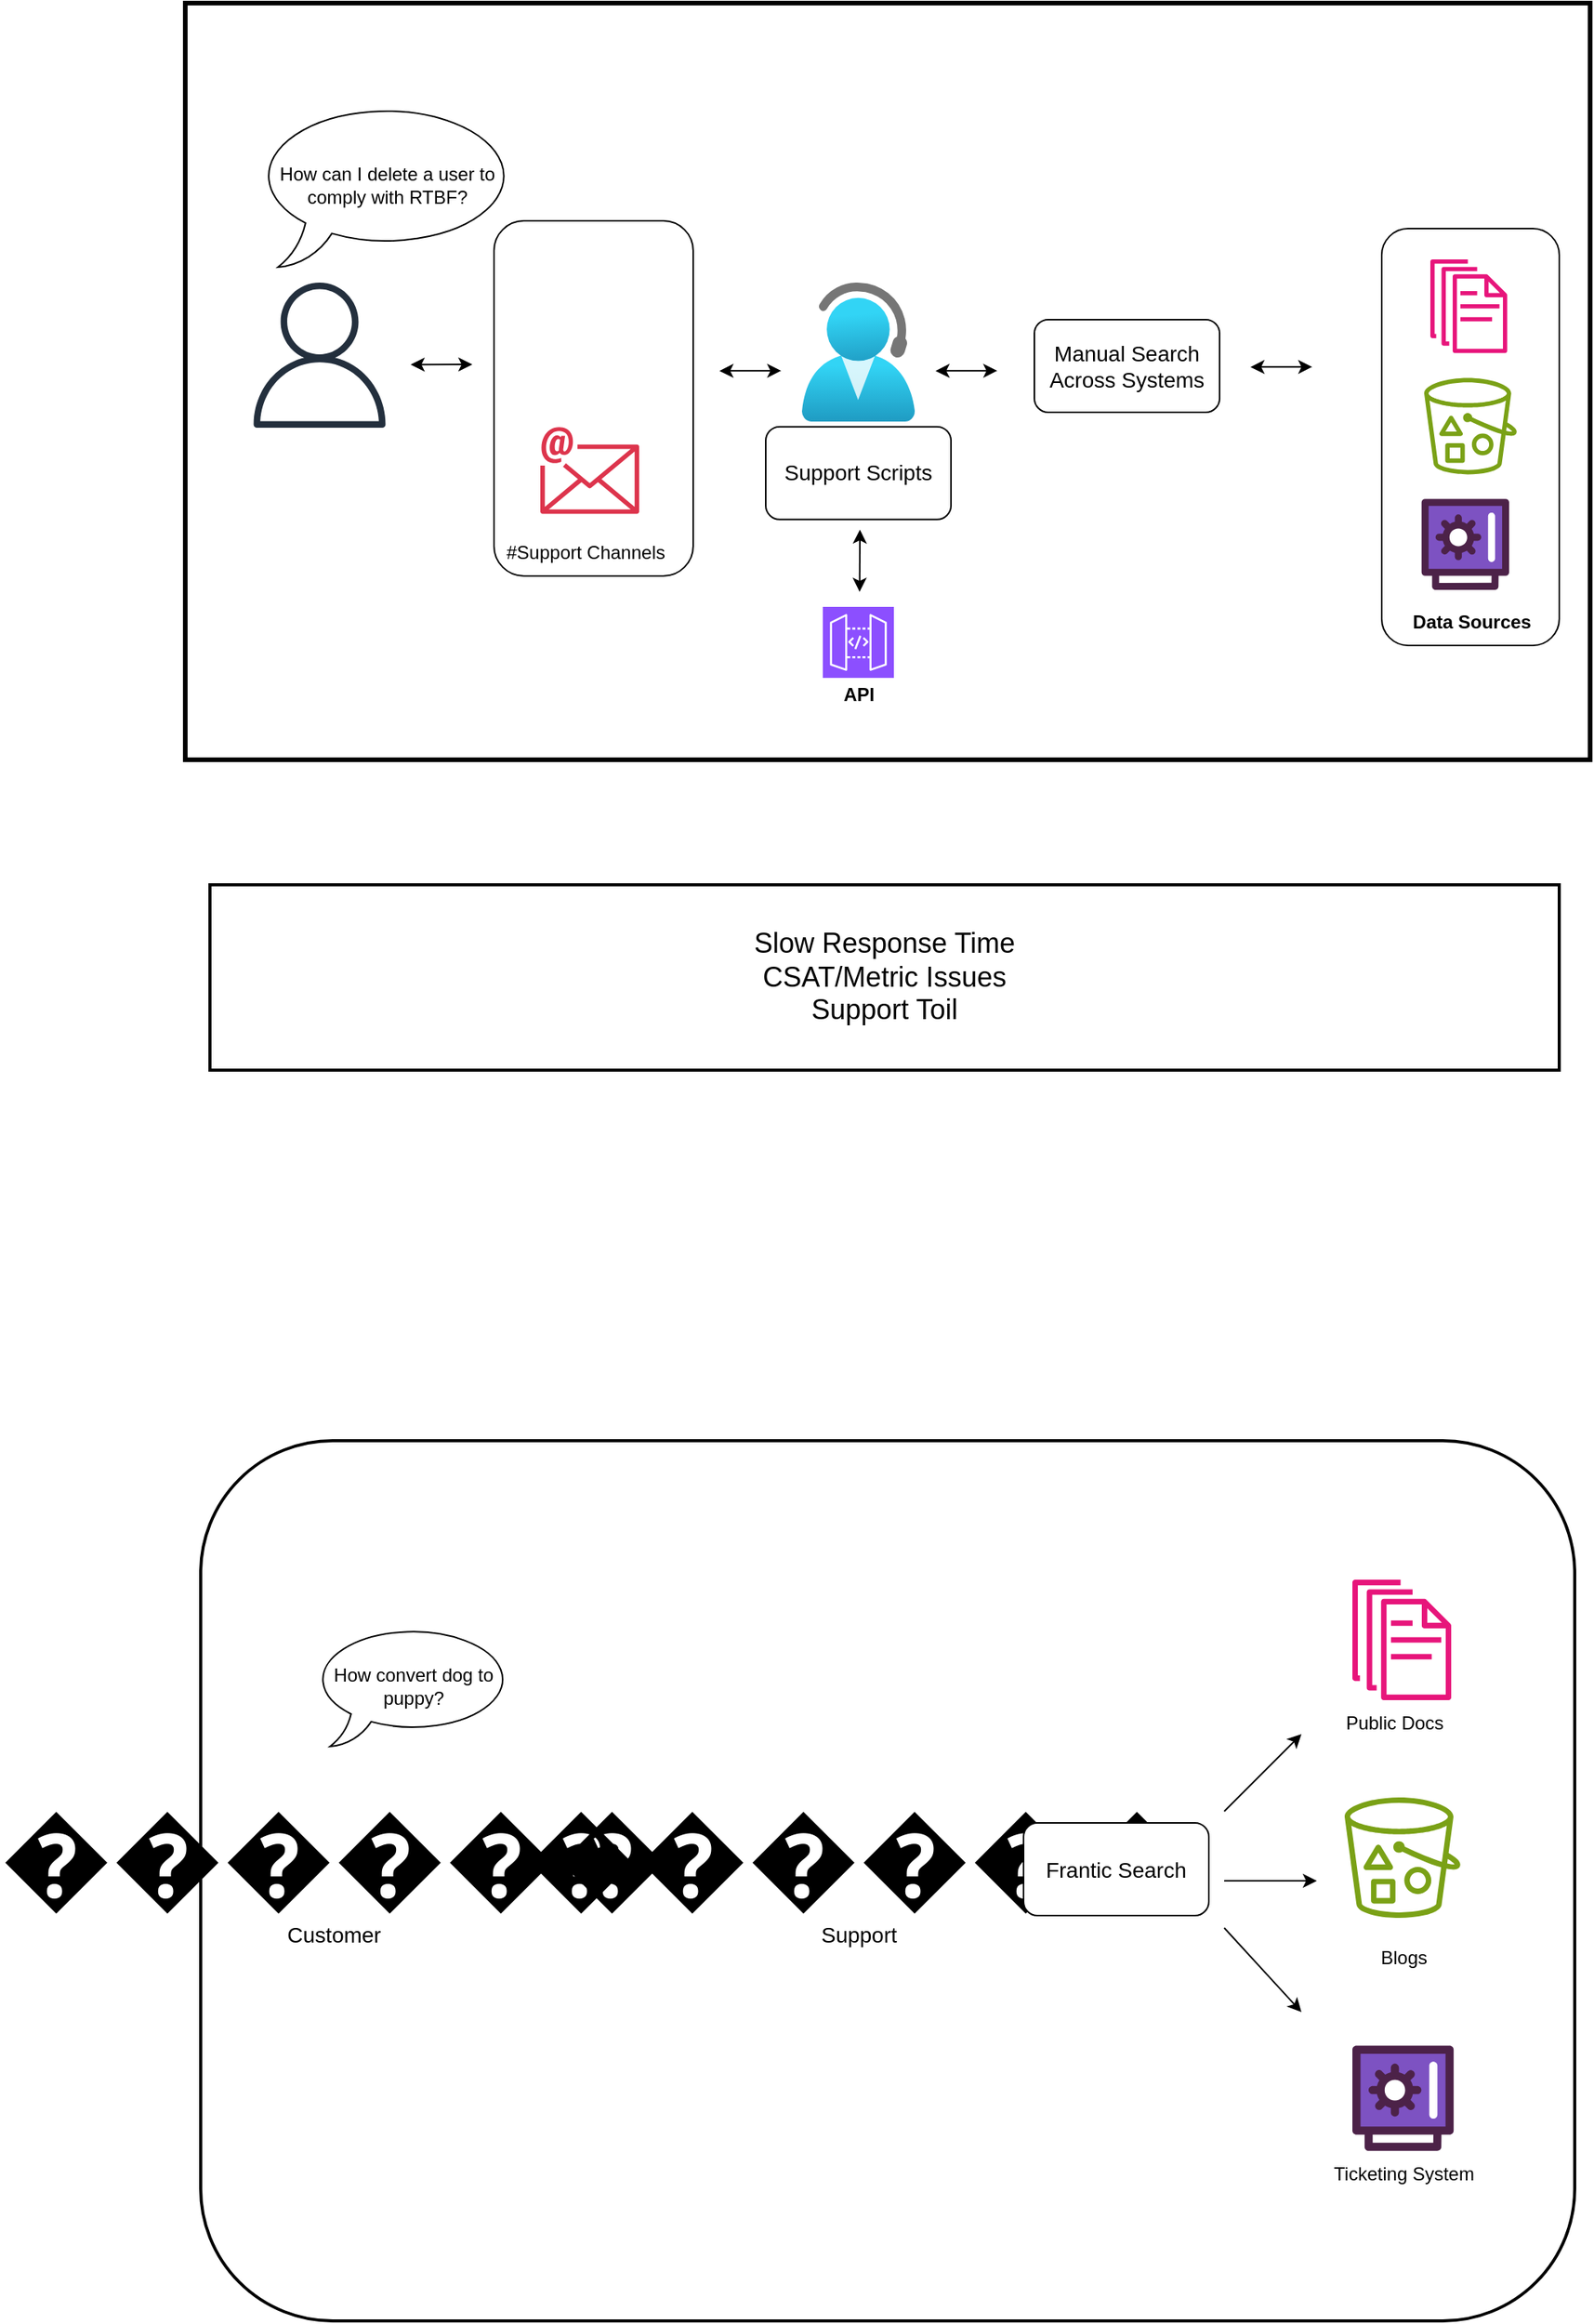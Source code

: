 <mxfile version="22.1.5" type="github">
  <diagram name="Page-1" id="sZaRFY_wS3xeuETo2kx1">
    <mxGraphModel dx="2294" dy="640" grid="1" gridSize="10" guides="1" tooltips="1" connect="1" arrows="1" fold="1" page="1" pageScale="1" pageWidth="1100" pageHeight="850" math="0" shadow="0">
      <root>
        <mxCell id="0" />
        <mxCell id="Anqft-yjqPqL2RH1cFlM-124" value="Before" parent="0" />
        <mxCell id="Anqft-yjqPqL2RH1cFlM-125" value="" style="rounded=0;whiteSpace=wrap;html=1;fillColor=none;strokeWidth=3;" parent="Anqft-yjqPqL2RH1cFlM-124" vertex="1">
          <mxGeometry x="80" y="99" width="910" height="490" as="geometry" />
        </mxCell>
        <mxCell id="Anqft-yjqPqL2RH1cFlM-127" value="" style="rounded=1;whiteSpace=wrap;html=1;" parent="Anqft-yjqPqL2RH1cFlM-124" vertex="1">
          <mxGeometry x="280" y="240" width="129" height="230" as="geometry" />
        </mxCell>
        <mxCell id="Anqft-yjqPqL2RH1cFlM-128" value="" style="shape=image;html=1;verticalAlign=top;verticalLabelPosition=bottom;labelBackgroundColor=#ffffff;imageAspect=0;aspect=fixed;image=https://cdn2.iconfinder.com/data/icons/social-media-2285/512/1_Slack_colored_svg-128.png;imageBackground=none;" parent="Anqft-yjqPqL2RH1cFlM-124" vertex="1">
          <mxGeometry x="310" y="270" width="63" height="63" as="geometry" />
        </mxCell>
        <mxCell id="Anqft-yjqPqL2RH1cFlM-144" value="&lt;span style=&quot;font-size: 14px;&quot;&gt;Manual Search Across Systems&lt;/span&gt;" style="rounded=1;whiteSpace=wrap;html=1;" parent="Anqft-yjqPqL2RH1cFlM-124" vertex="1">
          <mxGeometry x="630" y="304" width="120" height="60" as="geometry" />
        </mxCell>
        <mxCell id="Anqft-yjqPqL2RH1cFlM-146" value="" style="rounded=1;whiteSpace=wrap;html=1;strokeWidth=2;fillColor=none;" parent="Anqft-yjqPqL2RH1cFlM-124" vertex="1">
          <mxGeometry x="90" y="1030" width="890" height="570" as="geometry" />
        </mxCell>
        <mxCell id="Anqft-yjqPqL2RH1cFlM-147" value="" style="shape=image;html=1;verticalAlign=top;verticalLabelPosition=bottom;labelBackgroundColor=#ffffff;imageAspect=0;aspect=fixed;image=https://cdn2.iconfinder.com/data/icons/social-media-2285/512/1_Slack_colored_svg-128.png;imageBackground=none;" parent="Anqft-yjqPqL2RH1cFlM-124" vertex="1">
          <mxGeometry x="316" y="1262.5" width="75" height="75" as="geometry" />
        </mxCell>
        <mxCell id="Anqft-yjqPqL2RH1cFlM-148" value="" style="group" parent="Anqft-yjqPqL2RH1cFlM-124" vertex="1" connectable="0">
          <mxGeometry x="126" y="1250" width="100" height="115" as="geometry" />
        </mxCell>
        <mxCell id="Anqft-yjqPqL2RH1cFlM-149" value="&lt;font style=&quot;font-size: 72px;&quot;&gt;������&lt;/font&gt;" style="text;html=1;align=center;verticalAlign=middle;resizable=0;points=[];autosize=1;strokeColor=none;fillColor=none;" parent="Anqft-yjqPqL2RH1cFlM-148" vertex="1">
          <mxGeometry width="100" height="100" as="geometry" />
        </mxCell>
        <mxCell id="Anqft-yjqPqL2RH1cFlM-150" value="&lt;font style=&quot;font-size: 14px;&quot;&gt;Customer&lt;/font&gt;" style="text;html=1;align=center;verticalAlign=middle;resizable=0;points=[];autosize=1;strokeColor=none;fillColor=none;" parent="Anqft-yjqPqL2RH1cFlM-148" vertex="1">
          <mxGeometry x="10" y="85" width="80" height="30" as="geometry" />
        </mxCell>
        <mxCell id="Anqft-yjqPqL2RH1cFlM-151" value="" style="group" parent="Anqft-yjqPqL2RH1cFlM-124" vertex="1" connectable="0">
          <mxGeometry x="466" y="1250" width="100" height="115" as="geometry" />
        </mxCell>
        <mxCell id="Anqft-yjqPqL2RH1cFlM-152" value="&lt;span style=&quot;font-size: 72px;&quot;&gt;������&lt;/span&gt;" style="text;html=1;align=center;verticalAlign=middle;resizable=0;points=[];autosize=1;strokeColor=none;fillColor=none;" parent="Anqft-yjqPqL2RH1cFlM-151" vertex="1">
          <mxGeometry width="100" height="100" as="geometry" />
        </mxCell>
        <mxCell id="Anqft-yjqPqL2RH1cFlM-153" value="&lt;font style=&quot;font-size: 14px;&quot;&gt;Support&lt;/font&gt;" style="text;html=1;align=center;verticalAlign=middle;resizable=0;points=[];autosize=1;strokeColor=none;fillColor=none;" parent="Anqft-yjqPqL2RH1cFlM-151" vertex="1">
          <mxGeometry x="15" y="85" width="70" height="30" as="geometry" />
        </mxCell>
        <mxCell id="Anqft-yjqPqL2RH1cFlM-154" value="" style="group" parent="Anqft-yjqPqL2RH1cFlM-124" vertex="1" connectable="0">
          <mxGeometry x="818" y="1120" width="90" height="108" as="geometry" />
        </mxCell>
        <mxCell id="Anqft-yjqPqL2RH1cFlM-155" value="" style="sketch=0;outlineConnect=0;fontColor=#232F3E;gradientColor=none;fillColor=#E7157B;strokeColor=none;dashed=0;verticalLabelPosition=bottom;verticalAlign=top;align=center;html=1;fontSize=12;fontStyle=0;aspect=fixed;pointerEvents=1;shape=mxgraph.aws4.documents;" parent="Anqft-yjqPqL2RH1cFlM-154" vertex="1">
          <mxGeometry x="18" width="64" height="78" as="geometry" />
        </mxCell>
        <mxCell id="Anqft-yjqPqL2RH1cFlM-156" value="Public Docs" style="text;html=1;align=center;verticalAlign=middle;resizable=0;points=[];autosize=1;strokeColor=none;fillColor=none;" parent="Anqft-yjqPqL2RH1cFlM-154" vertex="1">
          <mxGeometry y="78" width="90" height="30" as="geometry" />
        </mxCell>
        <mxCell id="Anqft-yjqPqL2RH1cFlM-157" value="" style="group" parent="Anqft-yjqPqL2RH1cFlM-124" vertex="1" connectable="0">
          <mxGeometry x="831" y="1261" width="75" height="119" as="geometry" />
        </mxCell>
        <mxCell id="Anqft-yjqPqL2RH1cFlM-158" value="" style="sketch=0;outlineConnect=0;fontColor=#232F3E;gradientColor=none;fillColor=#7AA116;strokeColor=none;dashed=0;verticalLabelPosition=bottom;verticalAlign=top;align=center;html=1;fontSize=12;fontStyle=0;aspect=fixed;pointerEvents=1;shape=mxgraph.aws4.bucket_with_objects;" parent="Anqft-yjqPqL2RH1cFlM-157" vertex="1">
          <mxGeometry width="75" height="78" as="geometry" />
        </mxCell>
        <mxCell id="Anqft-yjqPqL2RH1cFlM-159" value="Blogs" style="text;html=1;align=center;verticalAlign=middle;resizable=0;points=[];autosize=1;strokeColor=none;fillColor=none;" parent="Anqft-yjqPqL2RH1cFlM-157" vertex="1">
          <mxGeometry x="12.5" y="89" width="50" height="30" as="geometry" />
        </mxCell>
        <mxCell id="Anqft-yjqPqL2RH1cFlM-160" value="" style="group" parent="Anqft-yjqPqL2RH1cFlM-124" vertex="1" connectable="0">
          <mxGeometry x="813.8" y="1421.67" width="110" height="98.33" as="geometry" />
        </mxCell>
        <mxCell id="Anqft-yjqPqL2RH1cFlM-161" value="" style="verticalLabelPosition=bottom;aspect=fixed;html=1;shape=mxgraph.salesforce.financial_services;" parent="Anqft-yjqPqL2RH1cFlM-160" vertex="1">
          <mxGeometry x="22.2" width="65.6" height="68.33" as="geometry" />
        </mxCell>
        <mxCell id="Anqft-yjqPqL2RH1cFlM-162" value="Ticketing System" style="text;html=1;align=center;verticalAlign=middle;resizable=0;points=[];autosize=1;strokeColor=none;fillColor=none;" parent="Anqft-yjqPqL2RH1cFlM-160" vertex="1">
          <mxGeometry y="68.33" width="110" height="30" as="geometry" />
        </mxCell>
        <mxCell id="Anqft-yjqPqL2RH1cFlM-163" value="&lt;font style=&quot;font-size: 14px;&quot;&gt;Frantic Search&lt;/font&gt;" style="rounded=1;whiteSpace=wrap;html=1;" parent="Anqft-yjqPqL2RH1cFlM-124" vertex="1">
          <mxGeometry x="623" y="1277.5" width="120" height="60" as="geometry" />
        </mxCell>
        <mxCell id="Anqft-yjqPqL2RH1cFlM-164" value="How convert dog to puppy?" style="whiteSpace=wrap;html=1;shape=mxgraph.basic.oval_callout;fillColor=#FFFFFF;" parent="Anqft-yjqPqL2RH1cFlM-124" vertex="1">
          <mxGeometry x="163" y="1150" width="130" height="78" as="geometry" />
        </mxCell>
        <mxCell id="Anqft-yjqPqL2RH1cFlM-165" value="" style="endArrow=classic;html=1;rounded=0;" parent="Anqft-yjqPqL2RH1cFlM-124" edge="1">
          <mxGeometry width="50" height="50" relative="1" as="geometry">
            <mxPoint x="753" y="1270" as="sourcePoint" />
            <mxPoint x="803" y="1220" as="targetPoint" />
          </mxGeometry>
        </mxCell>
        <mxCell id="Anqft-yjqPqL2RH1cFlM-166" value="" style="endArrow=classic;html=1;rounded=0;" parent="Anqft-yjqPqL2RH1cFlM-124" edge="1">
          <mxGeometry width="50" height="50" relative="1" as="geometry">
            <mxPoint x="753" y="1315" as="sourcePoint" />
            <mxPoint x="813" y="1315" as="targetPoint" />
          </mxGeometry>
        </mxCell>
        <mxCell id="Anqft-yjqPqL2RH1cFlM-167" value="" style="endArrow=classic;html=1;rounded=0;" parent="Anqft-yjqPqL2RH1cFlM-124" edge="1">
          <mxGeometry width="50" height="50" relative="1" as="geometry">
            <mxPoint x="753" y="1345.5" as="sourcePoint" />
            <mxPoint x="803" y="1400" as="targetPoint" />
          </mxGeometry>
        </mxCell>
        <mxCell id="Anqft-yjqPqL2RH1cFlM-168" value="&lt;span style=&quot;font-size: 18px;&quot;&gt;Slow Response Time&lt;br&gt;CSAT/Metric Issues&lt;br&gt;Support Toil&lt;br&gt;&lt;/span&gt;" style="rounded=0;whiteSpace=wrap;html=1;strokeWidth=2;" parent="Anqft-yjqPqL2RH1cFlM-124" vertex="1">
          <mxGeometry x="96" y="670" width="874" height="120" as="geometry" />
        </mxCell>
        <mxCell id="Anqft-yjqPqL2RH1cFlM-169" value="" style="sketch=0;outlineConnect=0;fontColor=#232F3E;gradientColor=none;fillColor=#DD344C;strokeColor=none;dashed=0;verticalLabelPosition=bottom;verticalAlign=top;align=center;html=1;fontSize=12;fontStyle=0;aspect=fixed;shape=mxgraph.aws4.email;" parent="Anqft-yjqPqL2RH1cFlM-124" vertex="1">
          <mxGeometry x="310" y="373.38" width="64" height="56.62" as="geometry" />
        </mxCell>
        <mxCell id="Anqft-yjqPqL2RH1cFlM-170" value="#Support Channels" style="text;html=1;align=center;verticalAlign=middle;resizable=0;points=[];autosize=1;strokeColor=none;fillColor=none;" parent="Anqft-yjqPqL2RH1cFlM-124" vertex="1">
          <mxGeometry x="274" y="440" width="130" height="30" as="geometry" />
        </mxCell>
        <mxCell id="Anqft-yjqPqL2RH1cFlM-181" value="" style="endArrow=classic;startArrow=classic;html=1;rounded=0;entryX=0.573;entryY=0.528;entryDx=0;entryDy=0;entryPerimeter=0;" parent="Anqft-yjqPqL2RH1cFlM-124" edge="1">
          <mxGeometry width="50" height="50" relative="1" as="geometry">
            <mxPoint x="426.03" y="337.2" as="sourcePoint" />
            <mxPoint x="466" y="337.08" as="targetPoint" />
          </mxGeometry>
        </mxCell>
        <mxCell id="Anqft-yjqPqL2RH1cFlM-182" value="" style="endArrow=classic;startArrow=classic;html=1;rounded=0;entryX=0.573;entryY=0.528;entryDx=0;entryDy=0;entryPerimeter=0;" parent="Anqft-yjqPqL2RH1cFlM-124" edge="1">
          <mxGeometry width="50" height="50" relative="1" as="geometry">
            <mxPoint x="566" y="337.2" as="sourcePoint" />
            <mxPoint x="605.97" y="337.08" as="targetPoint" />
          </mxGeometry>
        </mxCell>
        <mxCell id="Anqft-yjqPqL2RH1cFlM-183" value="" style="endArrow=classic;startArrow=classic;html=1;rounded=0;entryX=0.573;entryY=0.528;entryDx=0;entryDy=0;entryPerimeter=0;" parent="Anqft-yjqPqL2RH1cFlM-124" edge="1">
          <mxGeometry width="50" height="50" relative="1" as="geometry">
            <mxPoint x="770" y="334.7" as="sourcePoint" />
            <mxPoint x="809.97" y="334.58" as="targetPoint" />
          </mxGeometry>
        </mxCell>
        <mxCell id="Anqft-yjqPqL2RH1cFlM-203" value="How can I delete a user to comply with RTBF?" style="whiteSpace=wrap;html=1;shape=mxgraph.basic.oval_callout;fillColor=#FFFFFF;" parent="Anqft-yjqPqL2RH1cFlM-124" vertex="1">
          <mxGeometry x="126" y="164" width="170" height="106" as="geometry" />
        </mxCell>
        <mxCell id="Anqft-yjqPqL2RH1cFlM-204" value="" style="sketch=0;outlineConnect=0;fontColor=#232F3E;gradientColor=none;fillColor=#232F3D;strokeColor=none;dashed=0;verticalLabelPosition=bottom;verticalAlign=top;align=center;html=1;fontSize=12;fontStyle=0;aspect=fixed;pointerEvents=1;shape=mxgraph.aws4.user;" parent="Anqft-yjqPqL2RH1cFlM-124" vertex="1">
          <mxGeometry x="120" y="280" width="94" height="94" as="geometry" />
        </mxCell>
        <mxCell id="Anqft-yjqPqL2RH1cFlM-205" value="" style="endArrow=classic;startArrow=classic;html=1;rounded=0;entryX=0.573;entryY=0.528;entryDx=0;entryDy=0;entryPerimeter=0;" parent="Anqft-yjqPqL2RH1cFlM-124" edge="1">
          <mxGeometry width="50" height="50" relative="1" as="geometry">
            <mxPoint x="226.0" y="333.12" as="sourcePoint" />
            <mxPoint x="265.97" y="333.0" as="targetPoint" />
          </mxGeometry>
        </mxCell>
        <mxCell id="Anqft-yjqPqL2RH1cFlM-209" value="" style="endArrow=classic;startArrow=classic;html=1;rounded=0;entryX=0.48;entryY=0.778;entryDx=0;entryDy=0;entryPerimeter=0;" parent="Anqft-yjqPqL2RH1cFlM-124" target="Anqft-yjqPqL2RH1cFlM-125" edge="1">
          <mxGeometry width="50" height="50" relative="1" as="geometry">
            <mxPoint x="517.004" y="439.96" as="sourcePoint" />
            <mxPoint x="582.55" y="470.0" as="targetPoint" />
          </mxGeometry>
        </mxCell>
        <mxCell id="Anqft-yjqPqL2RH1cFlM-210" value="" style="sketch=0;points=[[0,0,0],[0.25,0,0],[0.5,0,0],[0.75,0,0],[1,0,0],[0,1,0],[0.25,1,0],[0.5,1,0],[0.75,1,0],[1,1,0],[0,0.25,0],[0,0.5,0],[0,0.75,0],[1,0.25,0],[1,0.5,0],[1,0.75,0]];outlineConnect=0;fontColor=#232F3E;fillColor=#8C4FFF;strokeColor=#ffffff;dashed=0;verticalLabelPosition=bottom;verticalAlign=top;align=center;html=1;fontSize=12;fontStyle=0;aspect=fixed;shape=mxgraph.aws4.resourceIcon;resIcon=mxgraph.aws4.api_gateway;" parent="Anqft-yjqPqL2RH1cFlM-124" vertex="1">
          <mxGeometry x="493" y="490.0" width="46" height="46" as="geometry" />
        </mxCell>
        <mxCell id="Anqft-yjqPqL2RH1cFlM-211" value="&lt;b&gt;API&lt;br&gt;&lt;/b&gt;" style="text;html=1;align=center;verticalAlign=middle;resizable=0;points=[];autosize=1;strokeColor=none;fillColor=none;" parent="Anqft-yjqPqL2RH1cFlM-124" vertex="1">
          <mxGeometry x="496" y="532" width="40" height="30" as="geometry" />
        </mxCell>
        <mxCell id="Anqft-yjqPqL2RH1cFlM-213" value="" style="group" parent="Anqft-yjqPqL2RH1cFlM-124" vertex="1" connectable="0">
          <mxGeometry x="855" y="245" width="115" height="270" as="geometry" />
        </mxCell>
        <mxCell id="Anqft-yjqPqL2RH1cFlM-214" value="" style="rounded=1;whiteSpace=wrap;html=1;" parent="Anqft-yjqPqL2RH1cFlM-213" vertex="1">
          <mxGeometry width="115" height="270" as="geometry" />
        </mxCell>
        <mxCell id="Anqft-yjqPqL2RH1cFlM-215" value="" style="group" parent="Anqft-yjqPqL2RH1cFlM-213" vertex="1" connectable="0">
          <mxGeometry x="17.5" y="20" width="70" height="95" as="geometry" />
        </mxCell>
        <mxCell id="Anqft-yjqPqL2RH1cFlM-216" value="" style="sketch=0;outlineConnect=0;fontColor=#232F3E;gradientColor=none;fillColor=#E7157B;strokeColor=none;dashed=0;verticalLabelPosition=bottom;verticalAlign=top;align=center;html=1;fontSize=12;fontStyle=0;aspect=fixed;pointerEvents=1;shape=mxgraph.aws4.documents;" parent="Anqft-yjqPqL2RH1cFlM-215" vertex="1">
          <mxGeometry x="14" width="49.778" height="60.667" as="geometry" />
        </mxCell>
        <mxCell id="Anqft-yjqPqL2RH1cFlM-217" value="" style="group" parent="Anqft-yjqPqL2RH1cFlM-213" vertex="1" connectable="0">
          <mxGeometry x="27.5" y="96.8" width="60" height="109.79" as="geometry" />
        </mxCell>
        <mxCell id="Anqft-yjqPqL2RH1cFlM-218" value="" style="sketch=0;outlineConnect=0;fontColor=#232F3E;gradientColor=none;fillColor=#7AA116;strokeColor=none;dashed=0;verticalLabelPosition=bottom;verticalAlign=top;align=center;html=1;fontSize=12;fontStyle=0;aspect=fixed;pointerEvents=1;shape=mxgraph.aws4.bucket_with_objects;" parent="Anqft-yjqPqL2RH1cFlM-217" vertex="1">
          <mxGeometry width="60" height="62.4" as="geometry" />
        </mxCell>
        <mxCell id="Anqft-yjqPqL2RH1cFlM-219" value="" style="group" parent="Anqft-yjqPqL2RH1cFlM-213" vertex="1" connectable="0">
          <mxGeometry x="5.8" y="175" width="99.2" height="94.067" as="geometry" />
        </mxCell>
        <mxCell id="Anqft-yjqPqL2RH1cFlM-220" value="" style="verticalLabelPosition=bottom;aspect=fixed;html=1;shape=mxgraph.salesforce.financial_services;" parent="Anqft-yjqPqL2RH1cFlM-219" vertex="1">
          <mxGeometry x="20.02" width="56.707" height="59.067" as="geometry" />
        </mxCell>
        <mxCell id="Anqft-yjqPqL2RH1cFlM-221" value="&lt;b&gt;Data Sources&lt;/b&gt;" style="text;html=1;align=center;verticalAlign=middle;resizable=0;points=[];autosize=1;strokeColor=none;fillColor=none;" parent="Anqft-yjqPqL2RH1cFlM-213" vertex="1">
          <mxGeometry x="7.5" y="240" width="100" height="30" as="geometry" />
        </mxCell>
        <mxCell id="jUoqrsleVEC9LtxdXnYX-1" value="" style="image;aspect=fixed;html=1;points=[];align=center;fontSize=12;image=img/lib/azure2/general/Help_and_Support.svg;" vertex="1" parent="Anqft-yjqPqL2RH1cFlM-124">
          <mxGeometry x="479.48" y="280" width="73.04" height="90" as="geometry" />
        </mxCell>
        <mxCell id="jUoqrsleVEC9LtxdXnYX-2" value="&lt;span style=&quot;font-size: 14px;&quot;&gt;Support Scripts&lt;/span&gt;" style="rounded=1;whiteSpace=wrap;html=1;" vertex="1" parent="Anqft-yjqPqL2RH1cFlM-124">
          <mxGeometry x="456" y="373.38" width="120" height="60" as="geometry" />
        </mxCell>
        <mxCell id="Anqft-yjqPqL2RH1cFlM-53" value="After" parent="0" visible="0" />
        <mxCell id="Anqft-yjqPqL2RH1cFlM-119" value="" style="rounded=0;whiteSpace=wrap;html=1;fillColor=none;strokeWidth=3;" parent="Anqft-yjqPqL2RH1cFlM-53" vertex="1">
          <mxGeometry x="80" y="113" width="910" height="490" as="geometry" />
        </mxCell>
        <mxCell id="Anqft-yjqPqL2RH1cFlM-55" value="" style="rounded=1;whiteSpace=wrap;html=1;" parent="Anqft-yjqPqL2RH1cFlM-53" vertex="1">
          <mxGeometry x="280" y="240" width="129" height="230" as="geometry" />
        </mxCell>
        <mxCell id="Anqft-yjqPqL2RH1cFlM-56" value="" style="shape=image;html=1;verticalAlign=top;verticalLabelPosition=bottom;labelBackgroundColor=#ffffff;imageAspect=0;aspect=fixed;image=https://cdn2.iconfinder.com/data/icons/social-media-2285/512/1_Slack_colored_svg-128.png;imageBackground=none;" parent="Anqft-yjqPqL2RH1cFlM-53" vertex="1">
          <mxGeometry x="310" y="270" width="63" height="63" as="geometry" />
        </mxCell>
        <mxCell id="Anqft-yjqPqL2RH1cFlM-72" value="&lt;span style=&quot;font-size: 14px;&quot;&gt;Prompt&lt;/span&gt;" style="rounded=1;whiteSpace=wrap;html=1;" parent="Anqft-yjqPqL2RH1cFlM-53" vertex="1">
          <mxGeometry x="430" y="300" width="120" height="60" as="geometry" />
        </mxCell>
        <mxCell id="Anqft-yjqPqL2RH1cFlM-73" value="How can I delete a user to comply with GDPR?" style="whiteSpace=wrap;html=1;shape=mxgraph.basic.oval_callout;fillColor=#FFFFFF;" parent="Anqft-yjqPqL2RH1cFlM-53" vertex="1">
          <mxGeometry x="123" y="164" width="170" height="106" as="geometry" />
        </mxCell>
        <mxCell id="Anqft-yjqPqL2RH1cFlM-77" value="" style="rounded=1;whiteSpace=wrap;html=1;strokeWidth=2;fillColor=none;" parent="Anqft-yjqPqL2RH1cFlM-53" vertex="1">
          <mxGeometry x="90" y="1030" width="890" height="570" as="geometry" />
        </mxCell>
        <mxCell id="Anqft-yjqPqL2RH1cFlM-78" value="" style="shape=image;html=1;verticalAlign=top;verticalLabelPosition=bottom;labelBackgroundColor=#ffffff;imageAspect=0;aspect=fixed;image=https://cdn2.iconfinder.com/data/icons/social-media-2285/512/1_Slack_colored_svg-128.png;imageBackground=none;" parent="Anqft-yjqPqL2RH1cFlM-53" vertex="1">
          <mxGeometry x="316" y="1262.5" width="75" height="75" as="geometry" />
        </mxCell>
        <mxCell id="Anqft-yjqPqL2RH1cFlM-79" value="" style="group" parent="Anqft-yjqPqL2RH1cFlM-53" vertex="1" connectable="0">
          <mxGeometry x="126" y="1250" width="100" height="115" as="geometry" />
        </mxCell>
        <mxCell id="Anqft-yjqPqL2RH1cFlM-80" value="&lt;font style=&quot;font-size: 72px;&quot;&gt;������&lt;/font&gt;" style="text;html=1;align=center;verticalAlign=middle;resizable=0;points=[];autosize=1;strokeColor=none;fillColor=none;" parent="Anqft-yjqPqL2RH1cFlM-79" vertex="1">
          <mxGeometry width="100" height="100" as="geometry" />
        </mxCell>
        <mxCell id="Anqft-yjqPqL2RH1cFlM-81" value="&lt;font style=&quot;font-size: 14px;&quot;&gt;Customer&lt;/font&gt;" style="text;html=1;align=center;verticalAlign=middle;resizable=0;points=[];autosize=1;strokeColor=none;fillColor=none;" parent="Anqft-yjqPqL2RH1cFlM-79" vertex="1">
          <mxGeometry x="10" y="85" width="80" height="30" as="geometry" />
        </mxCell>
        <mxCell id="Anqft-yjqPqL2RH1cFlM-82" value="" style="group" parent="Anqft-yjqPqL2RH1cFlM-53" vertex="1" connectable="0">
          <mxGeometry x="466" y="1250" width="100" height="115" as="geometry" />
        </mxCell>
        <mxCell id="Anqft-yjqPqL2RH1cFlM-83" value="&lt;span style=&quot;font-size: 72px;&quot;&gt;������&lt;/span&gt;" style="text;html=1;align=center;verticalAlign=middle;resizable=0;points=[];autosize=1;strokeColor=none;fillColor=none;" parent="Anqft-yjqPqL2RH1cFlM-82" vertex="1">
          <mxGeometry width="100" height="100" as="geometry" />
        </mxCell>
        <mxCell id="Anqft-yjqPqL2RH1cFlM-84" value="&lt;font style=&quot;font-size: 14px;&quot;&gt;Support&lt;/font&gt;" style="text;html=1;align=center;verticalAlign=middle;resizable=0;points=[];autosize=1;strokeColor=none;fillColor=none;" parent="Anqft-yjqPqL2RH1cFlM-82" vertex="1">
          <mxGeometry x="15" y="85" width="70" height="30" as="geometry" />
        </mxCell>
        <mxCell id="Anqft-yjqPqL2RH1cFlM-85" value="" style="group" parent="Anqft-yjqPqL2RH1cFlM-53" vertex="1" connectable="0">
          <mxGeometry x="818" y="1120" width="90" height="108" as="geometry" />
        </mxCell>
        <mxCell id="Anqft-yjqPqL2RH1cFlM-86" value="" style="sketch=0;outlineConnect=0;fontColor=#232F3E;gradientColor=none;fillColor=#E7157B;strokeColor=none;dashed=0;verticalLabelPosition=bottom;verticalAlign=top;align=center;html=1;fontSize=12;fontStyle=0;aspect=fixed;pointerEvents=1;shape=mxgraph.aws4.documents;" parent="Anqft-yjqPqL2RH1cFlM-85" vertex="1">
          <mxGeometry x="18" width="64" height="78" as="geometry" />
        </mxCell>
        <mxCell id="Anqft-yjqPqL2RH1cFlM-87" value="Public Docs" style="text;html=1;align=center;verticalAlign=middle;resizable=0;points=[];autosize=1;strokeColor=none;fillColor=none;" parent="Anqft-yjqPqL2RH1cFlM-85" vertex="1">
          <mxGeometry y="78" width="90" height="30" as="geometry" />
        </mxCell>
        <mxCell id="Anqft-yjqPqL2RH1cFlM-88" value="" style="group" parent="Anqft-yjqPqL2RH1cFlM-53" vertex="1" connectable="0">
          <mxGeometry x="831" y="1261" width="75" height="119" as="geometry" />
        </mxCell>
        <mxCell id="Anqft-yjqPqL2RH1cFlM-89" value="" style="sketch=0;outlineConnect=0;fontColor=#232F3E;gradientColor=none;fillColor=#7AA116;strokeColor=none;dashed=0;verticalLabelPosition=bottom;verticalAlign=top;align=center;html=1;fontSize=12;fontStyle=0;aspect=fixed;pointerEvents=1;shape=mxgraph.aws4.bucket_with_objects;" parent="Anqft-yjqPqL2RH1cFlM-88" vertex="1">
          <mxGeometry width="75" height="78" as="geometry" />
        </mxCell>
        <mxCell id="Anqft-yjqPqL2RH1cFlM-90" value="Blogs" style="text;html=1;align=center;verticalAlign=middle;resizable=0;points=[];autosize=1;strokeColor=none;fillColor=none;" parent="Anqft-yjqPqL2RH1cFlM-88" vertex="1">
          <mxGeometry x="12.5" y="89" width="50" height="30" as="geometry" />
        </mxCell>
        <mxCell id="Anqft-yjqPqL2RH1cFlM-91" value="" style="group" parent="Anqft-yjqPqL2RH1cFlM-53" vertex="1" connectable="0">
          <mxGeometry x="813.8" y="1421.67" width="110" height="98.33" as="geometry" />
        </mxCell>
        <mxCell id="Anqft-yjqPqL2RH1cFlM-92" value="" style="verticalLabelPosition=bottom;aspect=fixed;html=1;shape=mxgraph.salesforce.financial_services;" parent="Anqft-yjqPqL2RH1cFlM-91" vertex="1">
          <mxGeometry x="22.2" width="65.6" height="68.33" as="geometry" />
        </mxCell>
        <mxCell id="Anqft-yjqPqL2RH1cFlM-93" value="Ticketing System" style="text;html=1;align=center;verticalAlign=middle;resizable=0;points=[];autosize=1;strokeColor=none;fillColor=none;" parent="Anqft-yjqPqL2RH1cFlM-91" vertex="1">
          <mxGeometry y="68.33" width="110" height="30" as="geometry" />
        </mxCell>
        <mxCell id="Anqft-yjqPqL2RH1cFlM-94" value="&lt;font style=&quot;font-size: 14px;&quot;&gt;Frantic Search&lt;/font&gt;" style="rounded=1;whiteSpace=wrap;html=1;" parent="Anqft-yjqPqL2RH1cFlM-53" vertex="1">
          <mxGeometry x="623" y="1277.5" width="120" height="60" as="geometry" />
        </mxCell>
        <mxCell id="Anqft-yjqPqL2RH1cFlM-95" value="How convert dog to puppy?" style="whiteSpace=wrap;html=1;shape=mxgraph.basic.oval_callout;fillColor=#FFFFFF;" parent="Anqft-yjqPqL2RH1cFlM-53" vertex="1">
          <mxGeometry x="163" y="1150" width="130" height="78" as="geometry" />
        </mxCell>
        <mxCell id="Anqft-yjqPqL2RH1cFlM-96" value="" style="endArrow=classic;html=1;rounded=0;" parent="Anqft-yjqPqL2RH1cFlM-53" edge="1">
          <mxGeometry width="50" height="50" relative="1" as="geometry">
            <mxPoint x="753" y="1270" as="sourcePoint" />
            <mxPoint x="803" y="1220" as="targetPoint" />
          </mxGeometry>
        </mxCell>
        <mxCell id="Anqft-yjqPqL2RH1cFlM-97" value="" style="endArrow=classic;html=1;rounded=0;" parent="Anqft-yjqPqL2RH1cFlM-53" edge="1">
          <mxGeometry width="50" height="50" relative="1" as="geometry">
            <mxPoint x="753" y="1315" as="sourcePoint" />
            <mxPoint x="813" y="1315" as="targetPoint" />
          </mxGeometry>
        </mxCell>
        <mxCell id="Anqft-yjqPqL2RH1cFlM-98" value="" style="endArrow=classic;html=1;rounded=0;" parent="Anqft-yjqPqL2RH1cFlM-53" edge="1">
          <mxGeometry width="50" height="50" relative="1" as="geometry">
            <mxPoint x="753" y="1345.5" as="sourcePoint" />
            <mxPoint x="803" y="1400" as="targetPoint" />
          </mxGeometry>
        </mxCell>
        <mxCell id="Anqft-yjqPqL2RH1cFlM-99" value="&lt;font style=&quot;font-size: 18px;&quot;&gt;Improved Response Time&lt;br&gt;Better Customer Experience&lt;br&gt;Increase Employee Productivity&lt;/font&gt;" style="rounded=0;whiteSpace=wrap;html=1;strokeWidth=2;" parent="Anqft-yjqPqL2RH1cFlM-53" vertex="1">
          <mxGeometry x="96" y="670" width="874" height="120" as="geometry" />
        </mxCell>
        <mxCell id="Anqft-yjqPqL2RH1cFlM-100" value="" style="sketch=0;outlineConnect=0;fontColor=#232F3E;gradientColor=none;fillColor=#DD344C;strokeColor=none;dashed=0;verticalLabelPosition=bottom;verticalAlign=top;align=center;html=1;fontSize=12;fontStyle=0;aspect=fixed;shape=mxgraph.aws4.email;" parent="Anqft-yjqPqL2RH1cFlM-53" vertex="1">
          <mxGeometry x="310" y="373.38" width="64" height="56.62" as="geometry" />
        </mxCell>
        <mxCell id="Anqft-yjqPqL2RH1cFlM-101" value="#Support Channels" style="text;html=1;align=center;verticalAlign=middle;resizable=0;points=[];autosize=1;strokeColor=none;fillColor=none;" parent="Anqft-yjqPqL2RH1cFlM-53" vertex="1">
          <mxGeometry x="274" y="440" width="130" height="30" as="geometry" />
        </mxCell>
        <mxCell id="Anqft-yjqPqL2RH1cFlM-102" value="" style="sketch=0;points=[[0,0,0],[0.25,0,0],[0.5,0,0],[0.75,0,0],[1,0,0],[0,1,0],[0.25,1,0],[0.5,1,0],[0.75,1,0],[1,1,0],[0,0.25,0],[0,0.5,0],[0,0.75,0],[1,0.25,0],[1,0.5,0],[1,0.75,0]];outlineConnect=0;fontColor=#232F3E;fillColor=#01A88D;strokeColor=#ffffff;dashed=0;verticalLabelPosition=bottom;verticalAlign=top;align=center;html=1;fontSize=12;fontStyle=0;aspect=fixed;shape=mxgraph.aws4.resourceIcon;resIcon=mxgraph.aws4.bedrock;" parent="Anqft-yjqPqL2RH1cFlM-53" vertex="1">
          <mxGeometry x="609" y="150" width="60" height="60" as="geometry" />
        </mxCell>
        <mxCell id="Anqft-yjqPqL2RH1cFlM-114" value="" style="endArrow=classic;startArrow=classic;html=1;rounded=0;entryX=0.573;entryY=0.528;entryDx=0;entryDy=0;entryPerimeter=0;" parent="Anqft-yjqPqL2RH1cFlM-53" edge="1">
          <mxGeometry width="50" height="50" relative="1" as="geometry">
            <mxPoint x="560" y="333" as="sourcePoint" />
            <mxPoint x="599.97" y="332.88" as="targetPoint" />
          </mxGeometry>
        </mxCell>
        <mxCell id="Anqft-yjqPqL2RH1cFlM-115" value="" style="endArrow=classic;startArrow=classic;html=1;rounded=0;entryX=0.573;entryY=0.528;entryDx=0;entryDy=0;entryPerimeter=0;" parent="Anqft-yjqPqL2RH1cFlM-53" edge="1">
          <mxGeometry width="50" height="50" relative="1" as="geometry">
            <mxPoint x="671" y="332.58" as="sourcePoint" />
            <mxPoint x="711" y="332.58" as="targetPoint" />
          </mxGeometry>
        </mxCell>
        <mxCell id="Anqft-yjqPqL2RH1cFlM-116" value="" style="endArrow=classic;startArrow=classic;html=1;rounded=0;entryX=0.618;entryY=0.435;entryDx=0;entryDy=0;entryPerimeter=0;" parent="Anqft-yjqPqL2RH1cFlM-53" edge="1">
          <mxGeometry width="50" height="50" relative="1" as="geometry">
            <mxPoint x="640" y="220" as="sourcePoint" />
            <mxPoint x="640.02" y="290.1" as="targetPoint" />
          </mxGeometry>
        </mxCell>
        <mxCell id="Anqft-yjqPqL2RH1cFlM-120" value="" style="endArrow=classic;html=1;rounded=0;exitX=0.824;exitY=0.551;exitDx=0;exitDy=0;exitPerimeter=0;" parent="Anqft-yjqPqL2RH1cFlM-53" edge="1">
          <mxGeometry width="50" height="50" relative="1" as="geometry">
            <mxPoint x="829.84" y="332.99" as="sourcePoint" />
            <mxPoint x="793" y="333" as="targetPoint" />
          </mxGeometry>
        </mxCell>
        <mxCell id="Anqft-yjqPqL2RH1cFlM-122" value="&lt;b&gt;Bedrock&lt;/b&gt;" style="text;html=1;align=center;verticalAlign=middle;resizable=0;points=[];autosize=1;strokeColor=none;fillColor=none;" parent="Anqft-yjqPqL2RH1cFlM-53" vertex="1">
          <mxGeometry x="605" y="120" width="70" height="30" as="geometry" />
        </mxCell>
        <mxCell id="Anqft-yjqPqL2RH1cFlM-123" value="&lt;b&gt;Opensearch&lt;br&gt;(VectorDB)&lt;/b&gt;" style="text;html=1;align=center;verticalAlign=middle;resizable=0;points=[];autosize=1;strokeColor=none;fillColor=none;" parent="Anqft-yjqPqL2RH1cFlM-53" vertex="1">
          <mxGeometry x="708" y="366" width="90" height="40" as="geometry" />
        </mxCell>
        <mxCell id="Anqft-yjqPqL2RH1cFlM-189" value="&lt;b&gt;Bedrock Agent&lt;br&gt;&lt;br&gt;&lt;/b&gt;" style="text;html=1;align=center;verticalAlign=middle;resizable=0;points=[];autosize=1;strokeColor=none;fillColor=none;" parent="Anqft-yjqPqL2RH1cFlM-53" vertex="1">
          <mxGeometry x="585" y="360" width="110" height="40" as="geometry" />
        </mxCell>
        <mxCell id="Anqft-yjqPqL2RH1cFlM-190" value="" style="sketch=0;points=[[0,0,0],[0.25,0,0],[0.5,0,0],[0.75,0,0],[1,0,0],[0,1,0],[0.25,1,0],[0.5,1,0],[0.75,1,0],[1,1,0],[0,0.25,0],[0,0.5,0],[0,0.75,0],[1,0.25,0],[1,0.5,0],[1,0.75,0]];outlineConnect=0;fontColor=#232F3E;fillColor=#8C4FFF;strokeColor=#ffffff;dashed=0;verticalLabelPosition=bottom;verticalAlign=top;align=center;html=1;fontSize=12;fontStyle=0;aspect=fixed;shape=mxgraph.aws4.resourceIcon;resIcon=mxgraph.aws4.elasticsearch_service;" parent="Anqft-yjqPqL2RH1cFlM-53" vertex="1">
          <mxGeometry x="722" y="304" width="62" height="62" as="geometry" />
        </mxCell>
        <mxCell id="Anqft-yjqPqL2RH1cFlM-191" value="" style="verticalLabelPosition=bottom;html=1;verticalAlign=top;align=center;strokeColor=none;fillColor=#00BEF2;shape=mxgraph.azure.worker_role;" parent="Anqft-yjqPqL2RH1cFlM-53" vertex="1">
          <mxGeometry x="610" y="306.8" width="58" height="53.2" as="geometry" />
        </mxCell>
        <mxCell id="Anqft-yjqPqL2RH1cFlM-192" value="" style="endArrow=classic;startArrow=classic;html=1;rounded=0;exitX=0.491;exitY=0.75;exitDx=0;exitDy=0;exitPerimeter=0;" parent="Anqft-yjqPqL2RH1cFlM-53" source="Anqft-yjqPqL2RH1cFlM-189" edge="1">
          <mxGeometry width="50" height="50" relative="1" as="geometry">
            <mxPoint x="639" y="406" as="sourcePoint" />
            <mxPoint x="639" y="420" as="targetPoint" />
          </mxGeometry>
        </mxCell>
        <mxCell id="Anqft-yjqPqL2RH1cFlM-193" value="" style="sketch=0;points=[[0,0,0],[0.25,0,0],[0.5,0,0],[0.75,0,0],[1,0,0],[0,1,0],[0.25,1,0],[0.5,1,0],[0.75,1,0],[1,1,0],[0,0.25,0],[0,0.5,0],[0,0.75,0],[1,0.25,0],[1,0.5,0],[1,0.75,0]];outlineConnect=0;fontColor=#232F3E;fillColor=#ED7100;strokeColor=#ffffff;dashed=0;verticalLabelPosition=bottom;verticalAlign=top;align=center;html=1;fontSize=12;fontStyle=0;aspect=fixed;shape=mxgraph.aws4.resourceIcon;resIcon=mxgraph.aws4.lambda;" parent="Anqft-yjqPqL2RH1cFlM-53" vertex="1">
          <mxGeometry x="618.5" y="430" width="45" height="45" as="geometry" />
        </mxCell>
        <mxCell id="Anqft-yjqPqL2RH1cFlM-194" value="" style="sketch=0;points=[[0,0,0],[0.25,0,0],[0.5,0,0],[0.75,0,0],[1,0,0],[0,1,0],[0.25,1,0],[0.5,1,0],[0.75,1,0],[1,1,0],[0,0.25,0],[0,0.5,0],[0,0.75,0],[1,0.25,0],[1,0.5,0],[1,0.75,0]];outlineConnect=0;fontColor=#232F3E;fillColor=#8C4FFF;strokeColor=#ffffff;dashed=0;verticalLabelPosition=bottom;verticalAlign=top;align=center;html=1;fontSize=12;fontStyle=0;aspect=fixed;shape=mxgraph.aws4.resourceIcon;resIcon=mxgraph.aws4.api_gateway;" parent="Anqft-yjqPqL2RH1cFlM-53" vertex="1">
          <mxGeometry x="617.5" y="519.07" width="46" height="46" as="geometry" />
        </mxCell>
        <mxCell id="Anqft-yjqPqL2RH1cFlM-197" value="" style="endArrow=classic;startArrow=classic;html=1;rounded=0;exitX=0.614;exitY=0.749;exitDx=0;exitDy=0;exitPerimeter=0;" parent="Anqft-yjqPqL2RH1cFlM-53" source="Anqft-yjqPqL2RH1cFlM-119" edge="1">
          <mxGeometry width="50" height="50" relative="1" as="geometry">
            <mxPoint x="638.55" y="490" as="sourcePoint" />
            <mxPoint x="638.55" y="514" as="targetPoint" />
          </mxGeometry>
        </mxCell>
        <mxCell id="Anqft-yjqPqL2RH1cFlM-198" value="&lt;b&gt;Delete API&lt;br&gt;(RTBF)&lt;br&gt;&lt;/b&gt;" style="text;html=1;align=center;verticalAlign=middle;resizable=0;points=[];autosize=1;strokeColor=none;fillColor=none;" parent="Anqft-yjqPqL2RH1cFlM-53" vertex="1">
          <mxGeometry x="601" y="565.07" width="80" height="40" as="geometry" />
        </mxCell>
        <mxCell id="Anqft-yjqPqL2RH1cFlM-206" value="" style="sketch=0;outlineConnect=0;fontColor=#232F3E;gradientColor=none;fillColor=#232F3D;strokeColor=none;dashed=0;verticalLabelPosition=bottom;verticalAlign=top;align=center;html=1;fontSize=12;fontStyle=0;aspect=fixed;pointerEvents=1;shape=mxgraph.aws4.user;" parent="Anqft-yjqPqL2RH1cFlM-53" vertex="1">
          <mxGeometry x="119" y="280" width="94" height="94" as="geometry" />
        </mxCell>
        <mxCell id="Anqft-yjqPqL2RH1cFlM-207" value="" style="endArrow=classic;startArrow=classic;html=1;rounded=0;entryX=0.573;entryY=0.528;entryDx=0;entryDy=0;entryPerimeter=0;" parent="Anqft-yjqPqL2RH1cFlM-53" edge="1">
          <mxGeometry width="50" height="50" relative="1" as="geometry">
            <mxPoint x="225.0" y="333.12" as="sourcePoint" />
            <mxPoint x="264.97" y="333.0" as="targetPoint" />
          </mxGeometry>
        </mxCell>
        <mxCell id="Anqft-yjqPqL2RH1cFlM-212" value="" style="group" parent="Anqft-yjqPqL2RH1cFlM-53" vertex="1" connectable="0">
          <mxGeometry x="845" y="235" width="115" height="270" as="geometry" />
        </mxCell>
        <mxCell id="Anqft-yjqPqL2RH1cFlM-118" value="" style="rounded=1;whiteSpace=wrap;html=1;" parent="Anqft-yjqPqL2RH1cFlM-212" vertex="1">
          <mxGeometry width="115" height="270" as="geometry" />
        </mxCell>
        <mxCell id="Anqft-yjqPqL2RH1cFlM-63" value="" style="group" parent="Anqft-yjqPqL2RH1cFlM-212" vertex="1" connectable="0">
          <mxGeometry x="17.5" y="20" width="70" height="95" as="geometry" />
        </mxCell>
        <mxCell id="Anqft-yjqPqL2RH1cFlM-64" value="" style="sketch=0;outlineConnect=0;fontColor=#232F3E;gradientColor=none;fillColor=#E7157B;strokeColor=none;dashed=0;verticalLabelPosition=bottom;verticalAlign=top;align=center;html=1;fontSize=12;fontStyle=0;aspect=fixed;pointerEvents=1;shape=mxgraph.aws4.documents;" parent="Anqft-yjqPqL2RH1cFlM-63" vertex="1">
          <mxGeometry x="14" width="49.778" height="60.667" as="geometry" />
        </mxCell>
        <mxCell id="Anqft-yjqPqL2RH1cFlM-66" value="" style="group" parent="Anqft-yjqPqL2RH1cFlM-212" vertex="1" connectable="0">
          <mxGeometry x="27.5" y="96.8" width="60" height="109.79" as="geometry" />
        </mxCell>
        <mxCell id="Anqft-yjqPqL2RH1cFlM-67" value="" style="sketch=0;outlineConnect=0;fontColor=#232F3E;gradientColor=none;fillColor=#7AA116;strokeColor=none;dashed=0;verticalLabelPosition=bottom;verticalAlign=top;align=center;html=1;fontSize=12;fontStyle=0;aspect=fixed;pointerEvents=1;shape=mxgraph.aws4.bucket_with_objects;" parent="Anqft-yjqPqL2RH1cFlM-66" vertex="1">
          <mxGeometry width="60" height="62.4" as="geometry" />
        </mxCell>
        <mxCell id="Anqft-yjqPqL2RH1cFlM-69" value="" style="group" parent="Anqft-yjqPqL2RH1cFlM-212" vertex="1" connectable="0">
          <mxGeometry x="5.8" y="175" width="99.2" height="94.067" as="geometry" />
        </mxCell>
        <mxCell id="Anqft-yjqPqL2RH1cFlM-70" value="" style="verticalLabelPosition=bottom;aspect=fixed;html=1;shape=mxgraph.salesforce.financial_services;" parent="Anqft-yjqPqL2RH1cFlM-69" vertex="1">
          <mxGeometry x="20.02" width="56.707" height="59.067" as="geometry" />
        </mxCell>
        <mxCell id="Anqft-yjqPqL2RH1cFlM-121" value="&lt;b&gt;Data Sources&lt;/b&gt;" style="text;html=1;align=center;verticalAlign=middle;resizable=0;points=[];autosize=1;strokeColor=none;fillColor=none;" parent="Anqft-yjqPqL2RH1cFlM-212" vertex="1">
          <mxGeometry x="7.5" y="240" width="100" height="30" as="geometry" />
        </mxCell>
        <mxCell id="jUoqrsleVEC9LtxdXnYX-4" value="" style="image;aspect=fixed;html=1;points=[];align=center;fontSize=12;image=img/lib/azure2/general/Help_and_Support.svg;" vertex="1" parent="Anqft-yjqPqL2RH1cFlM-53">
          <mxGeometry x="453.48" y="373.38" width="73.04" height="90" as="geometry" />
        </mxCell>
        <mxCell id="jUoqrsleVEC9LtxdXnYX-5" value="Support In The Loop" style="text;html=1;align=center;verticalAlign=middle;resizable=0;points=[];autosize=1;strokeColor=none;fillColor=none;" vertex="1" parent="Anqft-yjqPqL2RH1cFlM-53">
          <mxGeometry x="420" y="475" width="130" height="30" as="geometry" />
        </mxCell>
      </root>
    </mxGraphModel>
  </diagram>
</mxfile>
